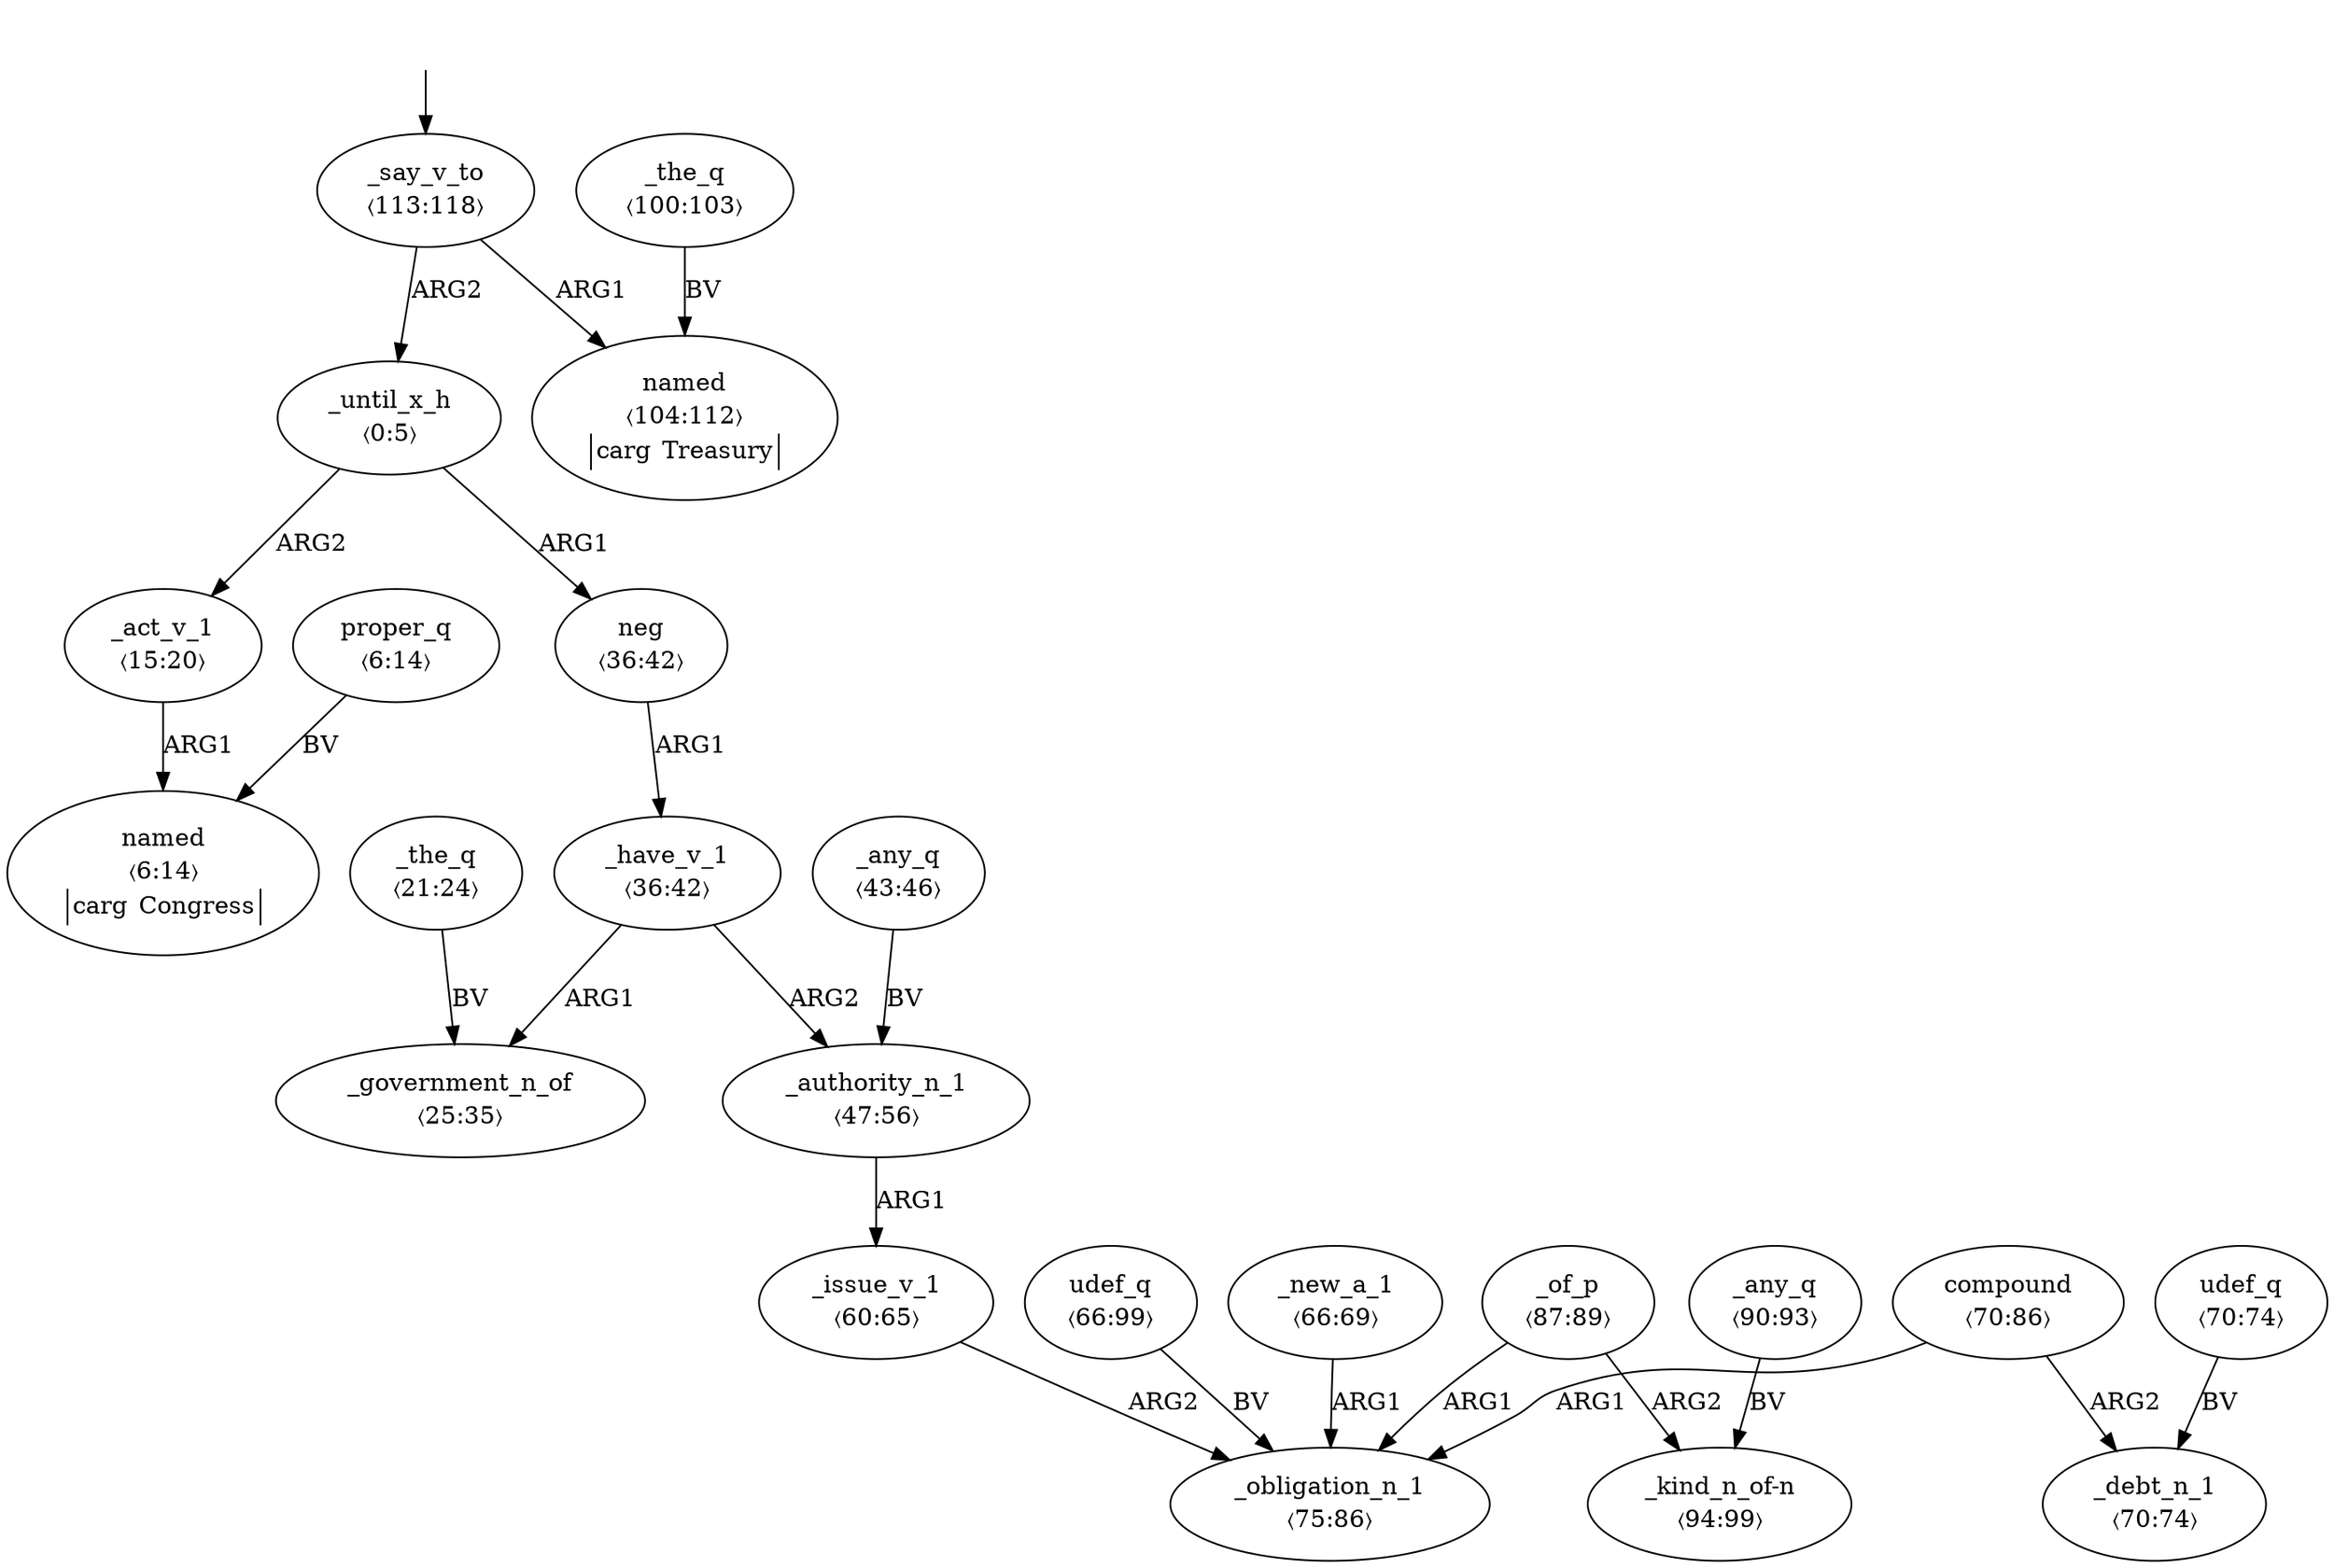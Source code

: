 digraph "20008002" {
  top [ style=invis ];
  top -> 22;
  0 [ label=<<table align="center" border="0" cellspacing="0"><tr><td colspan="2">_until_x_h</td></tr><tr><td colspan="2">〈0:5〉</td></tr></table>> ];
  1 [ label=<<table align="center" border="0" cellspacing="0"><tr><td colspan="2">proper_q</td></tr><tr><td colspan="2">〈6:14〉</td></tr></table>> ];
  2 [ label=<<table align="center" border="0" cellspacing="0"><tr><td colspan="2">named</td></tr><tr><td colspan="2">〈6:14〉</td></tr><tr><td sides="l" border="1" align="left">carg</td><td sides="r" border="1" align="left">Congress</td></tr></table>> ];
  3 [ label=<<table align="center" border="0" cellspacing="0"><tr><td colspan="2">_act_v_1</td></tr><tr><td colspan="2">〈15:20〉</td></tr></table>> ];
  4 [ label=<<table align="center" border="0" cellspacing="0"><tr><td colspan="2">_the_q</td></tr><tr><td colspan="2">〈21:24〉</td></tr></table>> ];
  5 [ label=<<table align="center" border="0" cellspacing="0"><tr><td colspan="2">_government_n_of</td></tr><tr><td colspan="2">〈25:35〉</td></tr></table>> ];
  6 [ label=<<table align="center" border="0" cellspacing="0"><tr><td colspan="2">_have_v_1</td></tr><tr><td colspan="2">〈36:42〉</td></tr></table>> ];
  7 [ label=<<table align="center" border="0" cellspacing="0"><tr><td colspan="2">neg</td></tr><tr><td colspan="2">〈36:42〉</td></tr></table>> ];
  8 [ label=<<table align="center" border="0" cellspacing="0"><tr><td colspan="2">_any_q</td></tr><tr><td colspan="2">〈43:46〉</td></tr></table>> ];
  9 [ label=<<table align="center" border="0" cellspacing="0"><tr><td colspan="2">_authority_n_1</td></tr><tr><td colspan="2">〈47:56〉</td></tr></table>> ];
  10 [ label=<<table align="center" border="0" cellspacing="0"><tr><td colspan="2">_issue_v_1</td></tr><tr><td colspan="2">〈60:65〉</td></tr></table>> ];
  11 [ label=<<table align="center" border="0" cellspacing="0"><tr><td colspan="2">udef_q</td></tr><tr><td colspan="2">〈66:99〉</td></tr></table>> ];
  12 [ label=<<table align="center" border="0" cellspacing="0"><tr><td colspan="2">_new_a_1</td></tr><tr><td colspan="2">〈66:69〉</td></tr></table>> ];
  13 [ label=<<table align="center" border="0" cellspacing="0"><tr><td colspan="2">compound</td></tr><tr><td colspan="2">〈70:86〉</td></tr></table>> ];
  14 [ label=<<table align="center" border="0" cellspacing="0"><tr><td colspan="2">udef_q</td></tr><tr><td colspan="2">〈70:74〉</td></tr></table>> ];
  15 [ label=<<table align="center" border="0" cellspacing="0"><tr><td colspan="2">_debt_n_1</td></tr><tr><td colspan="2">〈70:74〉</td></tr></table>> ];
  16 [ label=<<table align="center" border="0" cellspacing="0"><tr><td colspan="2">_obligation_n_1</td></tr><tr><td colspan="2">〈75:86〉</td></tr></table>> ];
  17 [ label=<<table align="center" border="0" cellspacing="0"><tr><td colspan="2">_of_p</td></tr><tr><td colspan="2">〈87:89〉</td></tr></table>> ];
  18 [ label=<<table align="center" border="0" cellspacing="0"><tr><td colspan="2">_any_q</td></tr><tr><td colspan="2">〈90:93〉</td></tr></table>> ];
  19 [ label=<<table align="center" border="0" cellspacing="0"><tr><td colspan="2">_kind_n_of-n</td></tr><tr><td colspan="2">〈94:99〉</td></tr></table>> ];
  20 [ label=<<table align="center" border="0" cellspacing="0"><tr><td colspan="2">_the_q</td></tr><tr><td colspan="2">〈100:103〉</td></tr></table>> ];
  21 [ label=<<table align="center" border="0" cellspacing="0"><tr><td colspan="2">named</td></tr><tr><td colspan="2">〈104:112〉</td></tr><tr><td sides="l" border="1" align="left">carg</td><td sides="r" border="1" align="left">Treasury</td></tr></table>> ];
  22 [ label=<<table align="center" border="0" cellspacing="0"><tr><td colspan="2">_say_v_to</td></tr><tr><td colspan="2">〈113:118〉</td></tr></table>> ];
  8 -> 9 [ label="BV" ];
  0 -> 7 [ label="ARG1" ];
  22 -> 0 [ label="ARG2" ];
  14 -> 15 [ label="BV" ];
  0 -> 3 [ label="ARG2" ];
  6 -> 9 [ label="ARG2" ];
  12 -> 16 [ label="ARG1" ];
  10 -> 16 [ label="ARG2" ];
  6 -> 5 [ label="ARG1" ];
  9 -> 10 [ label="ARG1" ];
  7 -> 6 [ label="ARG1" ];
  17 -> 19 [ label="ARG2" ];
  18 -> 19 [ label="BV" ];
  20 -> 21 [ label="BV" ];
  13 -> 16 [ label="ARG1" ];
  22 -> 21 [ label="ARG1" ];
  3 -> 2 [ label="ARG1" ];
  4 -> 5 [ label="BV" ];
  11 -> 16 [ label="BV" ];
  1 -> 2 [ label="BV" ];
  13 -> 15 [ label="ARG2" ];
  17 -> 16 [ label="ARG1" ];
}

